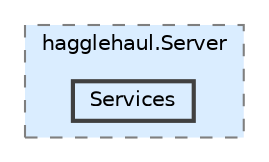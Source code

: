 digraph "/Users/jacob/Documents/Projects/130-project/hagglehaul/hagglehaul.Server/Services"
{
 // LATEX_PDF_SIZE
  bgcolor="transparent";
  edge [fontname=Helvetica,fontsize=10,labelfontname=Helvetica,labelfontsize=10];
  node [fontname=Helvetica,fontsize=10,shape=box,height=0.2,width=0.4];
  compound=true
  subgraph clusterdir_0c925de493d2bcd83f3f45cdd0aee76c {
    graph [ bgcolor="#daedff", pencolor="grey50", label="hagglehaul.Server", fontname=Helvetica,fontsize=10 style="filled,dashed", URL="dir_0c925de493d2bcd83f3f45cdd0aee76c.html",tooltip=""]
  dir_3cdfc0e0782f8ede9be419ec595041f2 [label="Services", fillcolor="#daedff", color="grey25", style="filled,bold", URL="dir_3cdfc0e0782f8ede9be419ec595041f2.html",tooltip=""];
  }
}
